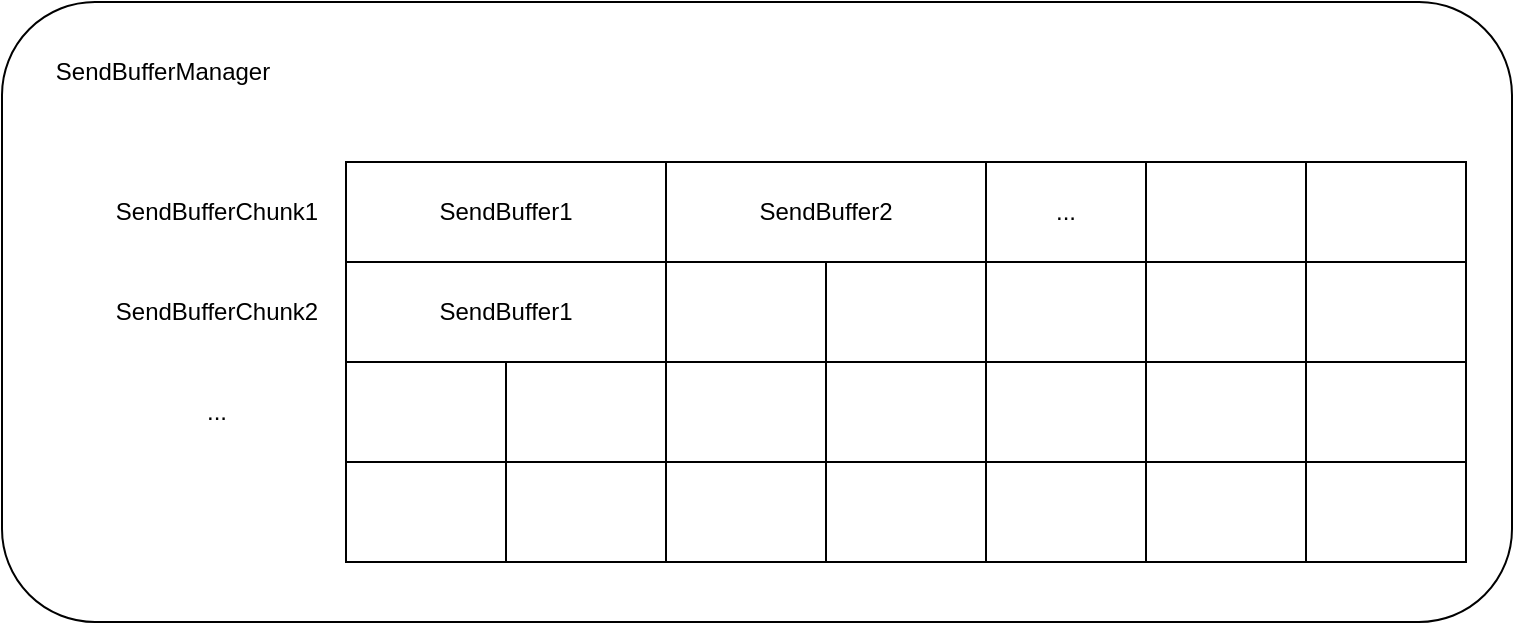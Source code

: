 <mxfile version="26.2.2">
  <diagram name="페이지-1" id="gIBe6M0xCgVan7vtGbGE">
    <mxGraphModel dx="1214" dy="487" grid="1" gridSize="10" guides="1" tooltips="1" connect="1" arrows="1" fold="1" page="1" pageScale="1" pageWidth="827" pageHeight="1169" math="0" shadow="0">
      <root>
        <mxCell id="0" />
        <mxCell id="1" parent="0" />
        <mxCell id="RAoDTftSuyZCWK2BTl0H-1" value="" style="rounded=1;whiteSpace=wrap;html=1;" vertex="1" parent="1">
          <mxGeometry x="95" y="110" width="755" height="310" as="geometry" />
        </mxCell>
        <mxCell id="RAoDTftSuyZCWK2BTl0H-2" value="SendBufferManager" style="text;html=1;align=center;verticalAlign=middle;resizable=0;points=[];autosize=1;strokeColor=none;fillColor=none;" vertex="1" parent="1">
          <mxGeometry x="110" y="130" width="130" height="30" as="geometry" />
        </mxCell>
        <mxCell id="RAoDTftSuyZCWK2BTl0H-4" value="SendBufferChunk1" style="text;html=1;align=center;verticalAlign=middle;resizable=0;points=[];autosize=1;strokeColor=none;fillColor=none;" vertex="1" parent="1">
          <mxGeometry x="142" y="200" width="120" height="30" as="geometry" />
        </mxCell>
        <mxCell id="RAoDTftSuyZCWK2BTl0H-5" value="SendBuffer1" style="rounded=0;whiteSpace=wrap;html=1;" vertex="1" parent="1">
          <mxGeometry x="267" y="190" width="160" height="50" as="geometry" />
        </mxCell>
        <mxCell id="RAoDTftSuyZCWK2BTl0H-6" value="SendBuffer2" style="rounded=0;whiteSpace=wrap;html=1;" vertex="1" parent="1">
          <mxGeometry x="427" y="190" width="160" height="50" as="geometry" />
        </mxCell>
        <mxCell id="RAoDTftSuyZCWK2BTl0H-7" value="..." style="rounded=0;whiteSpace=wrap;html=1;" vertex="1" parent="1">
          <mxGeometry x="587" y="190" width="80" height="50" as="geometry" />
        </mxCell>
        <mxCell id="RAoDTftSuyZCWK2BTl0H-8" value="" style="rounded=0;whiteSpace=wrap;html=1;" vertex="1" parent="1">
          <mxGeometry x="667" y="190" width="80" height="50" as="geometry" />
        </mxCell>
        <mxCell id="RAoDTftSuyZCWK2BTl0H-9" value="" style="rounded=0;whiteSpace=wrap;html=1;" vertex="1" parent="1">
          <mxGeometry x="747" y="190" width="80" height="50" as="geometry" />
        </mxCell>
        <mxCell id="RAoDTftSuyZCWK2BTl0H-10" value="SendBuffer1" style="rounded=0;whiteSpace=wrap;html=1;" vertex="1" parent="1">
          <mxGeometry x="267" y="240" width="160" height="50" as="geometry" />
        </mxCell>
        <mxCell id="RAoDTftSuyZCWK2BTl0H-13" value="" style="rounded=0;whiteSpace=wrap;html=1;" vertex="1" parent="1">
          <mxGeometry x="667" y="240" width="80" height="50" as="geometry" />
        </mxCell>
        <mxCell id="RAoDTftSuyZCWK2BTl0H-14" value="" style="rounded=0;whiteSpace=wrap;html=1;" vertex="1" parent="1">
          <mxGeometry x="747" y="240" width="80" height="50" as="geometry" />
        </mxCell>
        <mxCell id="RAoDTftSuyZCWK2BTl0H-15" value="" style="rounded=0;whiteSpace=wrap;html=1;" vertex="1" parent="1">
          <mxGeometry x="427" y="240" width="80" height="50" as="geometry" />
        </mxCell>
        <mxCell id="RAoDTftSuyZCWK2BTl0H-16" value="" style="rounded=0;whiteSpace=wrap;html=1;" vertex="1" parent="1">
          <mxGeometry x="507" y="240" width="80" height="50" as="geometry" />
        </mxCell>
        <mxCell id="RAoDTftSuyZCWK2BTl0H-17" value="" style="rounded=0;whiteSpace=wrap;html=1;" vertex="1" parent="1">
          <mxGeometry x="587" y="240" width="80" height="50" as="geometry" />
        </mxCell>
        <mxCell id="RAoDTftSuyZCWK2BTl0H-18" value="SendBufferChunk2" style="text;html=1;align=center;verticalAlign=middle;resizable=0;points=[];autosize=1;strokeColor=none;fillColor=none;" vertex="1" parent="1">
          <mxGeometry x="142" y="250" width="120" height="30" as="geometry" />
        </mxCell>
        <mxCell id="RAoDTftSuyZCWK2BTl0H-19" value="..." style="text;html=1;align=center;verticalAlign=middle;resizable=0;points=[];autosize=1;strokeColor=none;fillColor=none;" vertex="1" parent="1">
          <mxGeometry x="187" y="300" width="30" height="30" as="geometry" />
        </mxCell>
        <mxCell id="RAoDTftSuyZCWK2BTl0H-20" value="" style="rounded=0;whiteSpace=wrap;html=1;" vertex="1" parent="1">
          <mxGeometry x="507" y="290" width="80" height="50" as="geometry" />
        </mxCell>
        <mxCell id="RAoDTftSuyZCWK2BTl0H-21" value="" style="rounded=0;whiteSpace=wrap;html=1;" vertex="1" parent="1">
          <mxGeometry x="587" y="290" width="80" height="50" as="geometry" />
        </mxCell>
        <mxCell id="RAoDTftSuyZCWK2BTl0H-22" value="" style="rounded=0;whiteSpace=wrap;html=1;" vertex="1" parent="1">
          <mxGeometry x="267" y="290" width="80" height="50" as="geometry" />
        </mxCell>
        <mxCell id="RAoDTftSuyZCWK2BTl0H-23" value="" style="rounded=0;whiteSpace=wrap;html=1;" vertex="1" parent="1">
          <mxGeometry x="347" y="290" width="80" height="50" as="geometry" />
        </mxCell>
        <mxCell id="RAoDTftSuyZCWK2BTl0H-24" value="" style="rounded=0;whiteSpace=wrap;html=1;" vertex="1" parent="1">
          <mxGeometry x="427" y="290" width="80" height="50" as="geometry" />
        </mxCell>
        <mxCell id="RAoDTftSuyZCWK2BTl0H-25" value="" style="rounded=0;whiteSpace=wrap;html=1;" vertex="1" parent="1">
          <mxGeometry x="667" y="290" width="80" height="50" as="geometry" />
        </mxCell>
        <mxCell id="RAoDTftSuyZCWK2BTl0H-26" value="" style="rounded=0;whiteSpace=wrap;html=1;" vertex="1" parent="1">
          <mxGeometry x="747" y="290" width="80" height="50" as="geometry" />
        </mxCell>
        <mxCell id="RAoDTftSuyZCWK2BTl0H-27" value="" style="rounded=0;whiteSpace=wrap;html=1;" vertex="1" parent="1">
          <mxGeometry x="507" y="340" width="80" height="50" as="geometry" />
        </mxCell>
        <mxCell id="RAoDTftSuyZCWK2BTl0H-28" value="" style="rounded=0;whiteSpace=wrap;html=1;" vertex="1" parent="1">
          <mxGeometry x="587" y="340" width="80" height="50" as="geometry" />
        </mxCell>
        <mxCell id="RAoDTftSuyZCWK2BTl0H-29" value="" style="rounded=0;whiteSpace=wrap;html=1;" vertex="1" parent="1">
          <mxGeometry x="267" y="340" width="80" height="50" as="geometry" />
        </mxCell>
        <mxCell id="RAoDTftSuyZCWK2BTl0H-30" value="" style="rounded=0;whiteSpace=wrap;html=1;" vertex="1" parent="1">
          <mxGeometry x="347" y="340" width="80" height="50" as="geometry" />
        </mxCell>
        <mxCell id="RAoDTftSuyZCWK2BTl0H-31" value="" style="rounded=0;whiteSpace=wrap;html=1;" vertex="1" parent="1">
          <mxGeometry x="427" y="340" width="80" height="50" as="geometry" />
        </mxCell>
        <mxCell id="RAoDTftSuyZCWK2BTl0H-32" value="" style="rounded=0;whiteSpace=wrap;html=1;" vertex="1" parent="1">
          <mxGeometry x="667" y="340" width="80" height="50" as="geometry" />
        </mxCell>
        <mxCell id="RAoDTftSuyZCWK2BTl0H-33" value="" style="rounded=0;whiteSpace=wrap;html=1;" vertex="1" parent="1">
          <mxGeometry x="747" y="340" width="80" height="50" as="geometry" />
        </mxCell>
      </root>
    </mxGraphModel>
  </diagram>
</mxfile>

